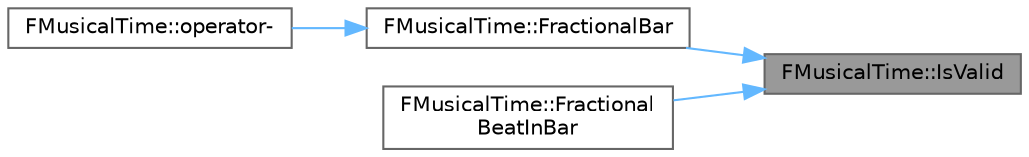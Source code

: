 digraph "FMusicalTime::IsValid"
{
 // INTERACTIVE_SVG=YES
 // LATEX_PDF_SIZE
  bgcolor="transparent";
  edge [fontname=Helvetica,fontsize=10,labelfontname=Helvetica,labelfontsize=10];
  node [fontname=Helvetica,fontsize=10,shape=box,height=0.2,width=0.4];
  rankdir="RL";
  Node1 [id="Node000001",label="FMusicalTime::IsValid",height=0.2,width=0.4,color="gray40", fillcolor="grey60", style="filled", fontcolor="black",tooltip="Verify that this musical time is valid to use."];
  Node1 -> Node2 [id="edge1_Node000001_Node000002",dir="back",color="steelblue1",style="solid",tooltip=" "];
  Node2 [id="Node000002",label="FMusicalTime::FractionalBar",height=0.2,width=0.4,color="grey40", fillcolor="white", style="filled",URL="$de/dd9/structFMusicalTime.html#a4d31f9d329b082ddc95d108f5a638ace",tooltip=" "];
  Node2 -> Node3 [id="edge2_Node000002_Node000003",dir="back",color="steelblue1",style="solid",tooltip=" "];
  Node3 [id="Node000003",label="FMusicalTime::operator-",height=0.2,width=0.4,color="grey40", fillcolor="white", style="filled",URL="$de/dd9/structFMusicalTime.html#a026033eb6ce9bbd75ca38ccee2c3c05e",tooltip="return fractional bars between two musical times"];
  Node1 -> Node4 [id="edge3_Node000001_Node000004",dir="back",color="steelblue1",style="solid",tooltip=" "];
  Node4 [id="Node000004",label="FMusicalTime::Fractional\lBeatInBar",height=0.2,width=0.4,color="grey40", fillcolor="white", style="filled",URL="$de/dd9/structFMusicalTime.html#a71c0897d9aab3deec242aba6b866638b",tooltip=" "];
}
